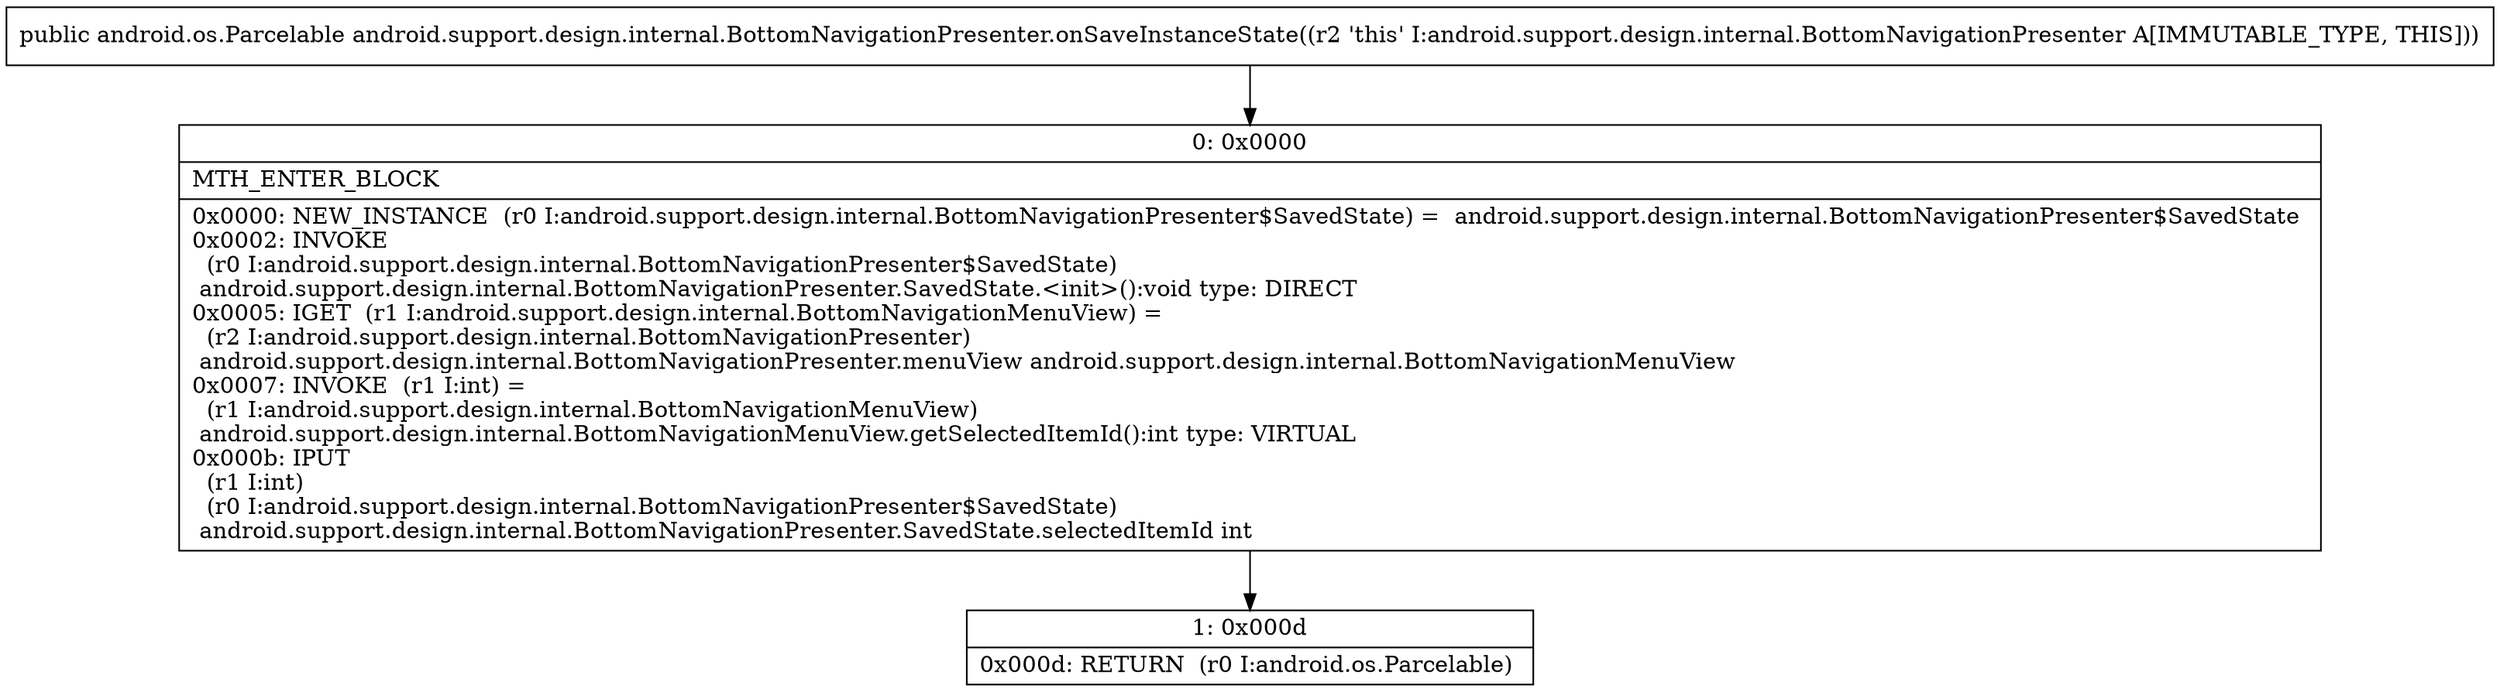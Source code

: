 digraph "CFG forandroid.support.design.internal.BottomNavigationPresenter.onSaveInstanceState()Landroid\/os\/Parcelable;" {
Node_0 [shape=record,label="{0\:\ 0x0000|MTH_ENTER_BLOCK\l|0x0000: NEW_INSTANCE  (r0 I:android.support.design.internal.BottomNavigationPresenter$SavedState) =  android.support.design.internal.BottomNavigationPresenter$SavedState \l0x0002: INVOKE  \l  (r0 I:android.support.design.internal.BottomNavigationPresenter$SavedState)\l android.support.design.internal.BottomNavigationPresenter.SavedState.\<init\>():void type: DIRECT \l0x0005: IGET  (r1 I:android.support.design.internal.BottomNavigationMenuView) = \l  (r2 I:android.support.design.internal.BottomNavigationPresenter)\l android.support.design.internal.BottomNavigationPresenter.menuView android.support.design.internal.BottomNavigationMenuView \l0x0007: INVOKE  (r1 I:int) = \l  (r1 I:android.support.design.internal.BottomNavigationMenuView)\l android.support.design.internal.BottomNavigationMenuView.getSelectedItemId():int type: VIRTUAL \l0x000b: IPUT  \l  (r1 I:int)\l  (r0 I:android.support.design.internal.BottomNavigationPresenter$SavedState)\l android.support.design.internal.BottomNavigationPresenter.SavedState.selectedItemId int \l}"];
Node_1 [shape=record,label="{1\:\ 0x000d|0x000d: RETURN  (r0 I:android.os.Parcelable) \l}"];
MethodNode[shape=record,label="{public android.os.Parcelable android.support.design.internal.BottomNavigationPresenter.onSaveInstanceState((r2 'this' I:android.support.design.internal.BottomNavigationPresenter A[IMMUTABLE_TYPE, THIS])) }"];
MethodNode -> Node_0;
Node_0 -> Node_1;
}

